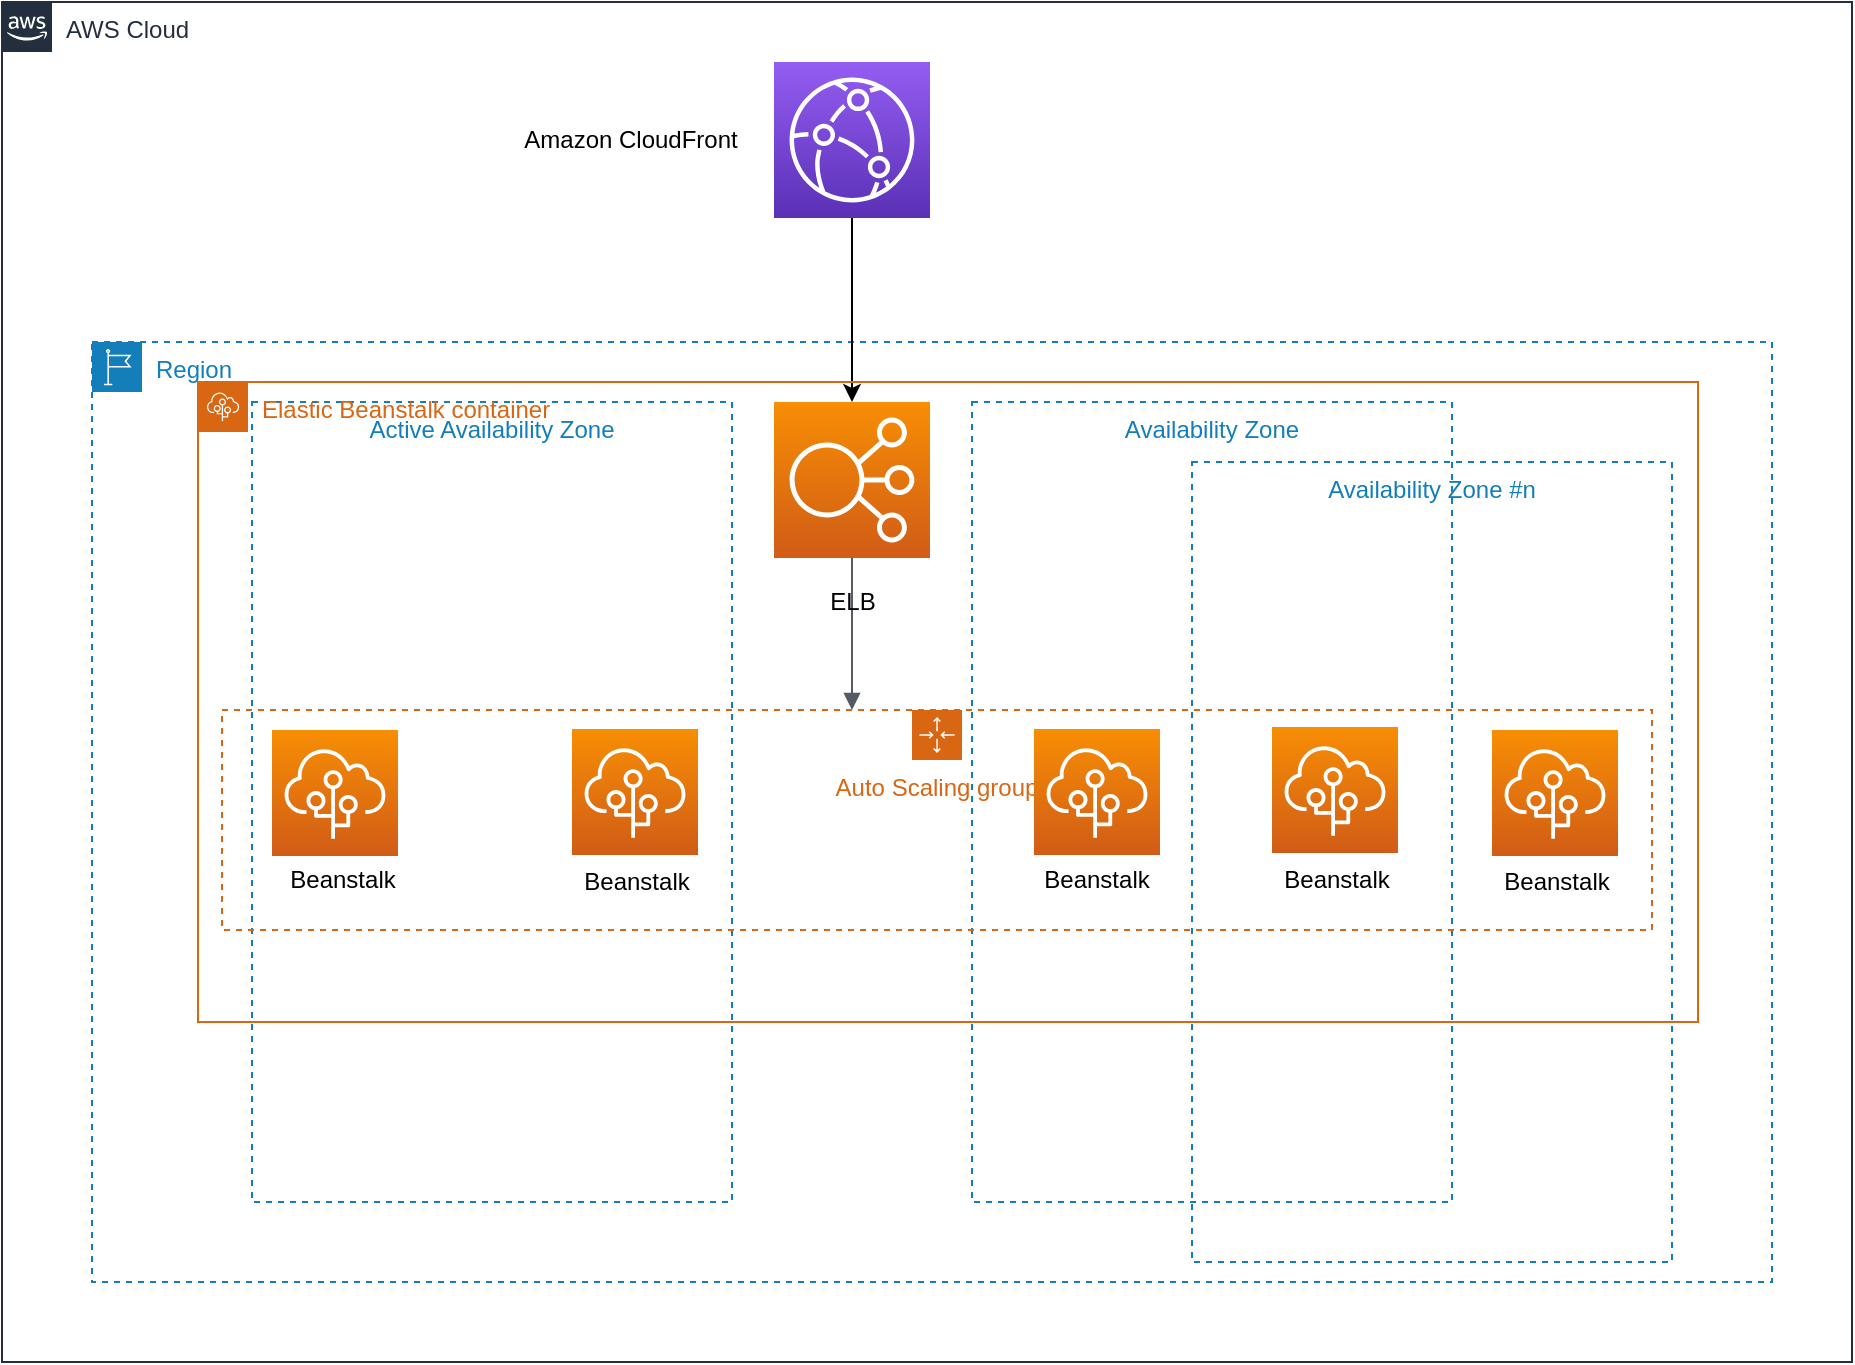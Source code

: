 <mxfile version="14.9.3" type="github"><diagram id="pQ-mQGiehcReT5hZOpBR" name="Page-1"><mxGraphModel dx="2000" dy="685" grid="1" gridSize="10" guides="1" tooltips="1" connect="1" arrows="1" fold="1" page="1" pageScale="1" pageWidth="827" pageHeight="1169" math="0" shadow="0"><root><mxCell id="0"/><mxCell id="1" parent="0"/><mxCell id="ooA-Sr7LboeFShkX4qgm-1" value="AWS Cloud" style="points=[[0,0],[0.25,0],[0.5,0],[0.75,0],[1,0],[1,0.25],[1,0.5],[1,0.75],[1,1],[0.75,1],[0.5,1],[0.25,1],[0,1],[0,0.75],[0,0.5],[0,0.25]];outlineConnect=0;gradientColor=none;html=1;whiteSpace=wrap;fontSize=12;fontStyle=0;shape=mxgraph.aws4.group;grIcon=mxgraph.aws4.group_aws_cloud_alt;strokeColor=#232F3E;fillColor=none;verticalAlign=top;align=left;spacingLeft=30;fontColor=#232F3E;dashed=0;" parent="1" vertex="1"><mxGeometry x="-560" y="240" width="925" height="680" as="geometry"/></mxCell><mxCell id="ooA-Sr7LboeFShkX4qgm-2" value="Region" style="points=[[0,0],[0.25,0],[0.5,0],[0.75,0],[1,0],[1,0.25],[1,0.5],[1,0.75],[1,1],[0.75,1],[0.5,1],[0.25,1],[0,1],[0,0.75],[0,0.5],[0,0.25]];outlineConnect=0;gradientColor=none;html=1;whiteSpace=wrap;fontSize=12;fontStyle=0;shape=mxgraph.aws4.group;grIcon=mxgraph.aws4.group_region;strokeColor=#147EBA;fillColor=none;verticalAlign=top;align=left;spacingLeft=30;fontColor=#147EBA;dashed=1;container=0;" parent="1" vertex="1"><mxGeometry x="-515" y="410" width="840" height="470" as="geometry"/></mxCell><mxCell id="ooA-Sr7LboeFShkX4qgm-3" value="Active Availability Zone" style="fillColor=none;strokeColor=#147EBA;dashed=1;verticalAlign=top;fontStyle=0;fontColor=#147EBA;" parent="1" vertex="1"><mxGeometry x="-435" y="440" width="240" height="400" as="geometry"/></mxCell><mxCell id="ZLlnHVbcZNc7INUxOHm8-2" value="" style="edgeStyle=orthogonalEdgeStyle;rounded=0;orthogonalLoop=1;jettySize=auto;html=1;entryX=0.5;entryY=0;entryDx=0;entryDy=0;entryPerimeter=0;" parent="1" source="ooA-Sr7LboeFShkX4qgm-14" target="0O99mEVxy6z-FhVjCe1j-23" edge="1"><mxGeometry relative="1" as="geometry"><mxPoint x="-135" y="390" as="targetPoint"/><Array as="points"/></mxGeometry></mxCell><mxCell id="65IU314qtycd1KhEnbtt-13" value="" style="group" parent="1" vertex="1" connectable="0"><mxGeometry x="-306" y="270" width="210" height="78" as="geometry"/></mxCell><mxCell id="ooA-Sr7LboeFShkX4qgm-14" value="" style="points=[[0,0,0],[0.25,0,0],[0.5,0,0],[0.75,0,0],[1,0,0],[0,1,0],[0.25,1,0],[0.5,1,0],[0.75,1,0],[1,1,0],[0,0.25,0],[0,0.5,0],[0,0.75,0],[1,0.25,0],[1,0.5,0],[1,0.75,0]];outlineConnect=0;fontColor=#232F3E;gradientColor=#945DF2;gradientDirection=north;fillColor=#5A30B5;strokeColor=#ffffff;dashed=0;verticalLabelPosition=bottom;verticalAlign=top;align=center;html=1;fontSize=12;fontStyle=0;aspect=fixed;shape=mxgraph.aws4.resourceIcon;resIcon=mxgraph.aws4.cloudfront;" parent="65IU314qtycd1KhEnbtt-13" vertex="1"><mxGeometry x="132" width="78" height="78" as="geometry"/></mxCell><mxCell id="LTmt9nos-p75ERaRz-Tp-10" value="Amazon CloudFront" style="text;html=1;resizable=0;autosize=1;align=center;verticalAlign=middle;points=[];fillColor=none;strokeColor=none;rounded=0;" parent="65IU314qtycd1KhEnbtt-13" vertex="1"><mxGeometry y="29" width="120" height="20" as="geometry"/></mxCell><mxCell id="0O99mEVxy6z-FhVjCe1j-1" value="Availability Zone #n" style="fillColor=none;strokeColor=#147EBA;dashed=1;verticalAlign=top;fontStyle=0;fontColor=#147EBA;" parent="1" vertex="1"><mxGeometry x="35" y="470" width="240" height="400" as="geometry"/></mxCell><mxCell id="ooA-Sr7LboeFShkX4qgm-4" value="Availability Zone" style="fillColor=none;strokeColor=#147EBA;dashed=1;verticalAlign=top;fontStyle=0;fontColor=#147EBA;" parent="1" vertex="1"><mxGeometry x="-75" y="440" width="240" height="400" as="geometry"/></mxCell><mxCell id="0O99mEVxy6z-FhVjCe1j-2" value="Elastic Beanstalk container" style="points=[[0,0],[0.25,0],[0.5,0],[0.75,0],[1,0],[1,0.25],[1,0.5],[1,0.75],[1,1],[0.75,1],[0.5,1],[0.25,1],[0,1],[0,0.75],[0,0.5],[0,0.25]];outlineConnect=0;gradientColor=none;html=1;whiteSpace=wrap;fontSize=12;fontStyle=0;shape=mxgraph.aws4.group;grIcon=mxgraph.aws4.group_elastic_beanstalk;strokeColor=#D86613;fillColor=none;verticalAlign=top;align=left;spacingLeft=30;fontColor=#D86613;dashed=0;" parent="1" vertex="1"><mxGeometry x="-462" y="430" width="750" height="320" as="geometry"/></mxCell><mxCell id="0O99mEVxy6z-FhVjCe1j-4" value="Auto Scaling group" style="points=[[0,0],[0.25,0],[0.5,0],[0.75,0],[1,0],[1,0.25],[1,0.5],[1,0.75],[1,1],[0.75,1],[0.5,1],[0.25,1],[0,1],[0,0.75],[0,0.5],[0,0.25]];outlineConnect=0;gradientColor=none;html=1;whiteSpace=wrap;fontSize=12;fontStyle=0;shape=mxgraph.aws4.groupCenter;grIcon=mxgraph.aws4.group_auto_scaling_group;grStroke=1;strokeColor=#D86613;fillColor=none;verticalAlign=top;align=center;fontColor=#D86613;dashed=1;spacingTop=25;" parent="1" vertex="1"><mxGeometry x="-450" y="594" width="715" height="110" as="geometry"/></mxCell><mxCell id="0O99mEVxy6z-FhVjCe1j-12" value="" style="group" parent="1" vertex="1" connectable="0"><mxGeometry x="-48" y="603.5" width="70" height="85.5" as="geometry"/></mxCell><mxCell id="0O99mEVxy6z-FhVjCe1j-8" value="" style="points=[[0,0,0],[0.25,0,0],[0.5,0,0],[0.75,0,0],[1,0,0],[0,1,0],[0.25,1,0],[0.5,1,0],[0.75,1,0],[1,1,0],[0,0.25,0],[0,0.5,0],[0,0.75,0],[1,0.25,0],[1,0.5,0],[1,0.75,0]];outlineConnect=0;fontColor=#232F3E;gradientColor=#F78E04;gradientDirection=north;fillColor=#D05C17;strokeColor=#ffffff;dashed=0;verticalLabelPosition=bottom;verticalAlign=top;align=center;html=1;fontSize=12;fontStyle=0;aspect=fixed;shape=mxgraph.aws4.resourceIcon;resIcon=mxgraph.aws4.elastic_beanstalk;" parent="0O99mEVxy6z-FhVjCe1j-12" vertex="1"><mxGeometry x="4" width="63" height="63" as="geometry"/></mxCell><mxCell id="0O99mEVxy6z-FhVjCe1j-11" value="Beanstalk" style="text;html=1;resizable=0;autosize=1;align=center;verticalAlign=middle;points=[];fillColor=none;strokeColor=none;rounded=0;container=1;" parent="0O99mEVxy6z-FhVjCe1j-12" vertex="1"><mxGeometry y="65.5" width="70" height="20" as="geometry"/></mxCell><mxCell id="0O99mEVxy6z-FhVjCe1j-14" value="" style="group" parent="1" vertex="1" connectable="0"><mxGeometry x="71.5" y="602.5" width="70" height="86.5" as="geometry"/></mxCell><mxCell id="0O99mEVxy6z-FhVjCe1j-9" value="" style="points=[[0,0,0],[0.25,0,0],[0.5,0,0],[0.75,0,0],[1,0,0],[0,1,0],[0.25,1,0],[0.5,1,0],[0.75,1,0],[1,1,0],[0,0.25,0],[0,0.5,0],[0,0.75,0],[1,0.25,0],[1,0.5,0],[1,0.75,0]];outlineConnect=0;fontColor=#232F3E;gradientColor=#F78E04;gradientDirection=north;fillColor=#D05C17;strokeColor=#ffffff;dashed=0;verticalLabelPosition=bottom;verticalAlign=top;align=center;html=1;fontSize=12;fontStyle=0;aspect=fixed;shape=mxgraph.aws4.resourceIcon;resIcon=mxgraph.aws4.elastic_beanstalk;" parent="0O99mEVxy6z-FhVjCe1j-14" vertex="1"><mxGeometry x="3.5" width="63" height="63" as="geometry"/></mxCell><mxCell id="0O99mEVxy6z-FhVjCe1j-13" value="Beanstalk" style="text;html=1;resizable=0;autosize=1;align=center;verticalAlign=middle;points=[];fillColor=none;strokeColor=none;rounded=0;" parent="0O99mEVxy6z-FhVjCe1j-14" vertex="1"><mxGeometry y="66.5" width="70" height="20" as="geometry"/></mxCell><mxCell id="0O99mEVxy6z-FhVjCe1j-16" value="" style="group" parent="1" vertex="1" connectable="0"><mxGeometry x="181.5" y="604" width="70" height="86" as="geometry"/></mxCell><mxCell id="0O99mEVxy6z-FhVjCe1j-10" value="" style="points=[[0,0,0],[0.25,0,0],[0.5,0,0],[0.75,0,0],[1,0,0],[0,1,0],[0.25,1,0],[0.5,1,0],[0.75,1,0],[1,1,0],[0,0.25,0],[0,0.5,0],[0,0.75,0],[1,0.25,0],[1,0.5,0],[1,0.75,0]];outlineConnect=0;fontColor=#232F3E;gradientColor=#F78E04;gradientDirection=north;fillColor=#D05C17;strokeColor=#ffffff;dashed=0;verticalLabelPosition=bottom;verticalAlign=top;align=center;html=1;fontSize=12;fontStyle=0;aspect=fixed;shape=mxgraph.aws4.resourceIcon;resIcon=mxgraph.aws4.elastic_beanstalk;" parent="0O99mEVxy6z-FhVjCe1j-16" vertex="1"><mxGeometry x="3.5" width="63" height="63" as="geometry"/></mxCell><mxCell id="0O99mEVxy6z-FhVjCe1j-15" value="Beanstalk" style="text;html=1;resizable=0;autosize=1;align=center;verticalAlign=middle;points=[];fillColor=none;strokeColor=none;rounded=0;" parent="0O99mEVxy6z-FhVjCe1j-16" vertex="1"><mxGeometry y="66" width="70" height="20" as="geometry"/></mxCell><mxCell id="0O99mEVxy6z-FhVjCe1j-19" value="" style="group" parent="1" vertex="1" connectable="0"><mxGeometry x="-278.5" y="603.5" width="70" height="86.5" as="geometry"/></mxCell><mxCell id="0O99mEVxy6z-FhVjCe1j-7" value="" style="points=[[0,0,0],[0.25,0,0],[0.5,0,0],[0.75,0,0],[1,0,0],[0,1,0],[0.25,1,0],[0.5,1,0],[0.75,1,0],[1,1,0],[0,0.25,0],[0,0.5,0],[0,0.75,0],[1,0.25,0],[1,0.5,0],[1,0.75,0]];outlineConnect=0;fontColor=#232F3E;gradientColor=#F78E04;gradientDirection=north;fillColor=#D05C17;strokeColor=#ffffff;dashed=0;verticalLabelPosition=bottom;verticalAlign=top;align=center;html=1;fontSize=12;fontStyle=0;aspect=fixed;shape=mxgraph.aws4.resourceIcon;resIcon=mxgraph.aws4.elastic_beanstalk;" parent="0O99mEVxy6z-FhVjCe1j-19" vertex="1"><mxGeometry x="3.5" width="63" height="63" as="geometry"/></mxCell><mxCell id="0O99mEVxy6z-FhVjCe1j-17" value="Beanstalk" style="text;html=1;resizable=0;autosize=1;align=center;verticalAlign=middle;points=[];fillColor=none;strokeColor=none;rounded=0;" parent="0O99mEVxy6z-FhVjCe1j-19" vertex="1"><mxGeometry y="66.5" width="70" height="20" as="geometry"/></mxCell><mxCell id="0O99mEVxy6z-FhVjCe1j-21" value="" style="group" parent="1" vertex="1" connectable="0"><mxGeometry x="-425" y="604" width="70" height="85" as="geometry"/></mxCell><mxCell id="0O99mEVxy6z-FhVjCe1j-6" value="" style="points=[[0,0,0],[0.25,0,0],[0.5,0,0],[0.75,0,0],[1,0,0],[0,1,0],[0.25,1,0],[0.5,1,0],[0.75,1,0],[1,1,0],[0,0.25,0],[0,0.5,0],[0,0.75,0],[1,0.25,0],[1,0.5,0],[1,0.75,0]];outlineConnect=0;fontColor=#232F3E;gradientColor=#F78E04;gradientDirection=north;fillColor=#D05C17;strokeColor=#ffffff;dashed=0;verticalLabelPosition=bottom;verticalAlign=top;align=center;html=1;fontSize=12;fontStyle=0;aspect=fixed;shape=mxgraph.aws4.resourceIcon;resIcon=mxgraph.aws4.elastic_beanstalk;" parent="0O99mEVxy6z-FhVjCe1j-21" vertex="1"><mxGeometry width="63" height="63" as="geometry"/></mxCell><mxCell id="0O99mEVxy6z-FhVjCe1j-20" value="Beanstalk" style="text;html=1;resizable=0;autosize=1;align=center;verticalAlign=middle;points=[];fillColor=none;strokeColor=none;rounded=0;" parent="0O99mEVxy6z-FhVjCe1j-21" vertex="1"><mxGeometry y="65" width="70" height="20" as="geometry"/></mxCell><mxCell id="0O99mEVxy6z-FhVjCe1j-24" value="" style="edgeStyle=orthogonalEdgeStyle;html=1;endArrow=block;elbow=vertical;startArrow=none;endFill=1;strokeColor=#545B64;rounded=0;" parent="1" source="0O99mEVxy6z-FhVjCe1j-23" target="0O99mEVxy6z-FhVjCe1j-4" edge="1"><mxGeometry width="100" relative="1" as="geometry"><mxPoint x="-160" y="550" as="sourcePoint"/><mxPoint x="-60" y="550" as="targetPoint"/><Array as="points"><mxPoint x="-135" y="570"/><mxPoint x="-135" y="570"/></Array></mxGeometry></mxCell><mxCell id="0O99mEVxy6z-FhVjCe1j-26" value="" style="group" parent="1" vertex="1" connectable="0"><mxGeometry x="-174" y="440" width="78" height="110" as="geometry"/></mxCell><mxCell id="0O99mEVxy6z-FhVjCe1j-23" value="" style="points=[[0,0,0],[0.25,0,0],[0.5,0,0],[0.75,0,0],[1,0,0],[0,1,0],[0.25,1,0],[0.5,1,0],[0.75,1,0],[1,1,0],[0,0.25,0],[0,0.5,0],[0,0.75,0],[1,0.25,0],[1,0.5,0],[1,0.75,0]];outlineConnect=0;fontColor=#232F3E;gradientColor=#F78E04;gradientDirection=north;fillColor=#D05C17;strokeColor=#ffffff;dashed=0;verticalLabelPosition=bottom;verticalAlign=top;align=center;html=1;fontSize=12;fontStyle=0;aspect=fixed;shape=mxgraph.aws4.resourceIcon;resIcon=mxgraph.aws4.elastic_load_balancing;" parent="0O99mEVxy6z-FhVjCe1j-26" vertex="1"><mxGeometry width="78" height="78" as="geometry"/></mxCell><mxCell id="0O99mEVxy6z-FhVjCe1j-25" value="ELB" style="text;html=1;resizable=0;autosize=1;align=center;verticalAlign=middle;points=[];fillColor=none;strokeColor=none;rounded=0;" parent="0O99mEVxy6z-FhVjCe1j-26" vertex="1"><mxGeometry x="19" y="90" width="40" height="20" as="geometry"/></mxCell></root></mxGraphModel></diagram></mxfile>